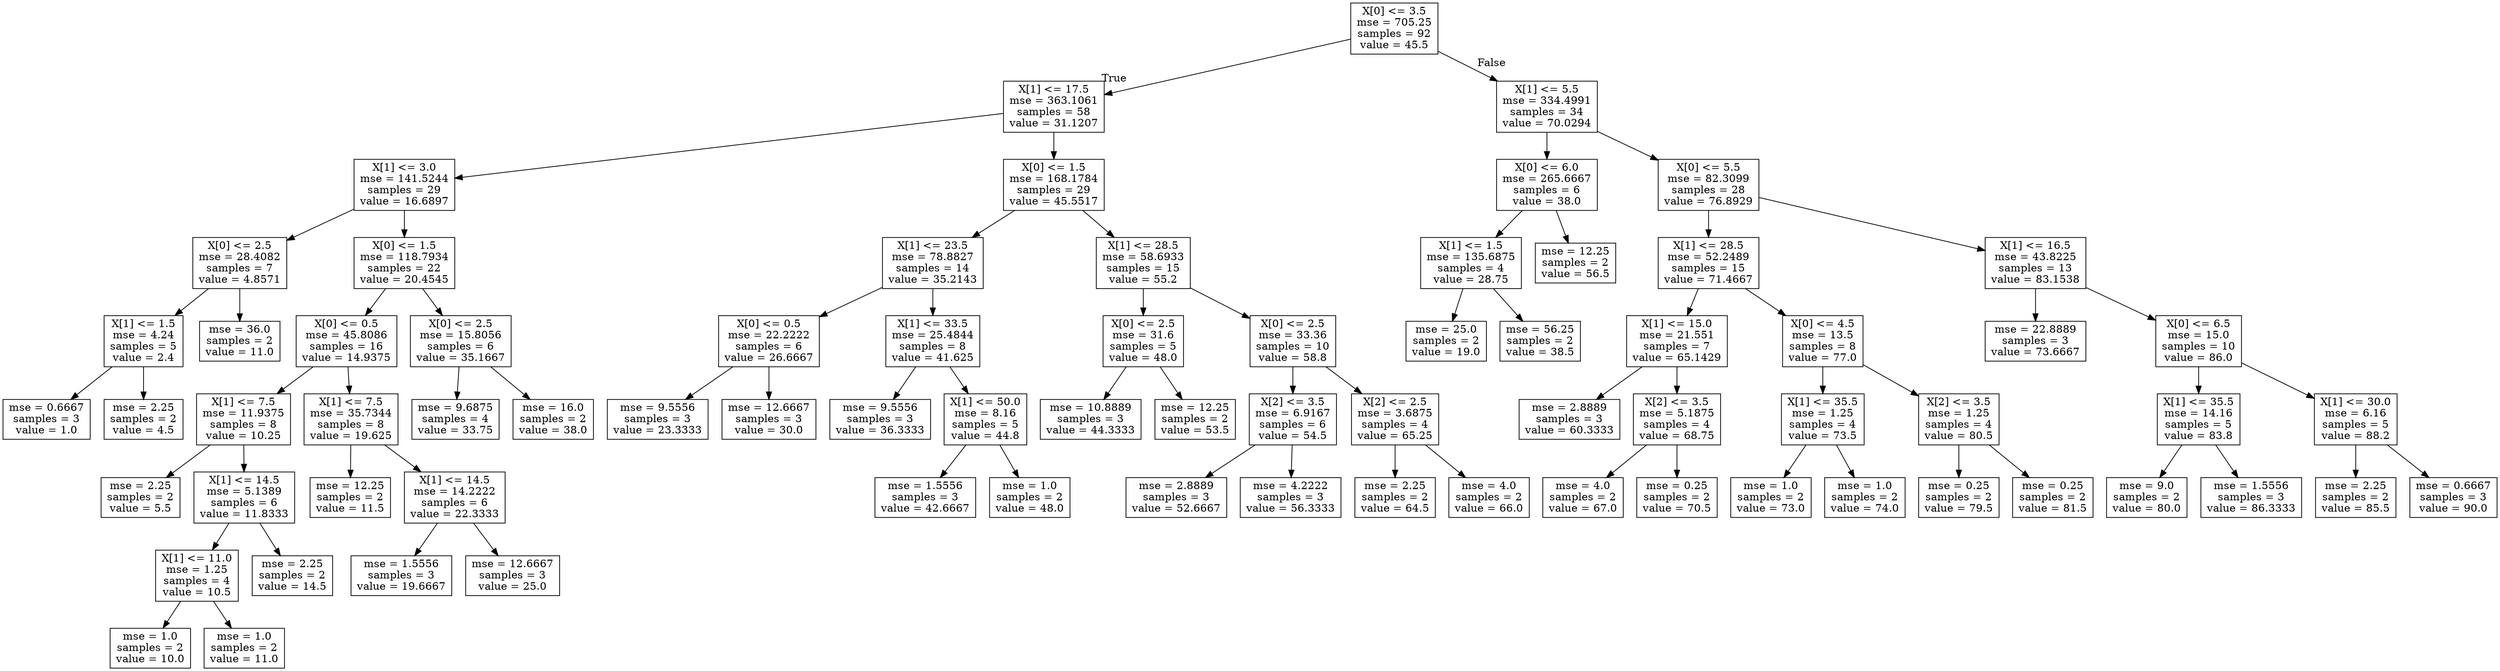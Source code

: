 digraph Tree {
node [shape=box] ;
0 [label="X[0] <= 3.5\nmse = 705.25\nsamples = 92\nvalue = 45.5"] ;
1 [label="X[1] <= 17.5\nmse = 363.1061\nsamples = 58\nvalue = 31.1207"] ;
0 -> 1 [labeldistance=2.5, labelangle=45, headlabel="True"] ;
2 [label="X[1] <= 3.0\nmse = 141.5244\nsamples = 29\nvalue = 16.6897"] ;
1 -> 2 ;
3 [label="X[0] <= 2.5\nmse = 28.4082\nsamples = 7\nvalue = 4.8571"] ;
2 -> 3 ;
4 [label="X[1] <= 1.5\nmse = 4.24\nsamples = 5\nvalue = 2.4"] ;
3 -> 4 ;
5 [label="mse = 0.6667\nsamples = 3\nvalue = 1.0"] ;
4 -> 5 ;
6 [label="mse = 2.25\nsamples = 2\nvalue = 4.5"] ;
4 -> 6 ;
7 [label="mse = 36.0\nsamples = 2\nvalue = 11.0"] ;
3 -> 7 ;
8 [label="X[0] <= 1.5\nmse = 118.7934\nsamples = 22\nvalue = 20.4545"] ;
2 -> 8 ;
9 [label="X[0] <= 0.5\nmse = 45.8086\nsamples = 16\nvalue = 14.9375"] ;
8 -> 9 ;
10 [label="X[1] <= 7.5\nmse = 11.9375\nsamples = 8\nvalue = 10.25"] ;
9 -> 10 ;
11 [label="mse = 2.25\nsamples = 2\nvalue = 5.5"] ;
10 -> 11 ;
12 [label="X[1] <= 14.5\nmse = 5.1389\nsamples = 6\nvalue = 11.8333"] ;
10 -> 12 ;
13 [label="X[1] <= 11.0\nmse = 1.25\nsamples = 4\nvalue = 10.5"] ;
12 -> 13 ;
14 [label="mse = 1.0\nsamples = 2\nvalue = 10.0"] ;
13 -> 14 ;
15 [label="mse = 1.0\nsamples = 2\nvalue = 11.0"] ;
13 -> 15 ;
16 [label="mse = 2.25\nsamples = 2\nvalue = 14.5"] ;
12 -> 16 ;
17 [label="X[1] <= 7.5\nmse = 35.7344\nsamples = 8\nvalue = 19.625"] ;
9 -> 17 ;
18 [label="mse = 12.25\nsamples = 2\nvalue = 11.5"] ;
17 -> 18 ;
19 [label="X[1] <= 14.5\nmse = 14.2222\nsamples = 6\nvalue = 22.3333"] ;
17 -> 19 ;
20 [label="mse = 1.5556\nsamples = 3\nvalue = 19.6667"] ;
19 -> 20 ;
21 [label="mse = 12.6667\nsamples = 3\nvalue = 25.0"] ;
19 -> 21 ;
22 [label="X[0] <= 2.5\nmse = 15.8056\nsamples = 6\nvalue = 35.1667"] ;
8 -> 22 ;
23 [label="mse = 9.6875\nsamples = 4\nvalue = 33.75"] ;
22 -> 23 ;
24 [label="mse = 16.0\nsamples = 2\nvalue = 38.0"] ;
22 -> 24 ;
25 [label="X[0] <= 1.5\nmse = 168.1784\nsamples = 29\nvalue = 45.5517"] ;
1 -> 25 ;
26 [label="X[1] <= 23.5\nmse = 78.8827\nsamples = 14\nvalue = 35.2143"] ;
25 -> 26 ;
27 [label="X[0] <= 0.5\nmse = 22.2222\nsamples = 6\nvalue = 26.6667"] ;
26 -> 27 ;
28 [label="mse = 9.5556\nsamples = 3\nvalue = 23.3333"] ;
27 -> 28 ;
29 [label="mse = 12.6667\nsamples = 3\nvalue = 30.0"] ;
27 -> 29 ;
30 [label="X[1] <= 33.5\nmse = 25.4844\nsamples = 8\nvalue = 41.625"] ;
26 -> 30 ;
31 [label="mse = 9.5556\nsamples = 3\nvalue = 36.3333"] ;
30 -> 31 ;
32 [label="X[1] <= 50.0\nmse = 8.16\nsamples = 5\nvalue = 44.8"] ;
30 -> 32 ;
33 [label="mse = 1.5556\nsamples = 3\nvalue = 42.6667"] ;
32 -> 33 ;
34 [label="mse = 1.0\nsamples = 2\nvalue = 48.0"] ;
32 -> 34 ;
35 [label="X[1] <= 28.5\nmse = 58.6933\nsamples = 15\nvalue = 55.2"] ;
25 -> 35 ;
36 [label="X[0] <= 2.5\nmse = 31.6\nsamples = 5\nvalue = 48.0"] ;
35 -> 36 ;
37 [label="mse = 10.8889\nsamples = 3\nvalue = 44.3333"] ;
36 -> 37 ;
38 [label="mse = 12.25\nsamples = 2\nvalue = 53.5"] ;
36 -> 38 ;
39 [label="X[0] <= 2.5\nmse = 33.36\nsamples = 10\nvalue = 58.8"] ;
35 -> 39 ;
40 [label="X[2] <= 3.5\nmse = 6.9167\nsamples = 6\nvalue = 54.5"] ;
39 -> 40 ;
41 [label="mse = 2.8889\nsamples = 3\nvalue = 52.6667"] ;
40 -> 41 ;
42 [label="mse = 4.2222\nsamples = 3\nvalue = 56.3333"] ;
40 -> 42 ;
43 [label="X[2] <= 2.5\nmse = 3.6875\nsamples = 4\nvalue = 65.25"] ;
39 -> 43 ;
44 [label="mse = 2.25\nsamples = 2\nvalue = 64.5"] ;
43 -> 44 ;
45 [label="mse = 4.0\nsamples = 2\nvalue = 66.0"] ;
43 -> 45 ;
46 [label="X[1] <= 5.5\nmse = 334.4991\nsamples = 34\nvalue = 70.0294"] ;
0 -> 46 [labeldistance=2.5, labelangle=-45, headlabel="False"] ;
47 [label="X[0] <= 6.0\nmse = 265.6667\nsamples = 6\nvalue = 38.0"] ;
46 -> 47 ;
48 [label="X[1] <= 1.5\nmse = 135.6875\nsamples = 4\nvalue = 28.75"] ;
47 -> 48 ;
49 [label="mse = 25.0\nsamples = 2\nvalue = 19.0"] ;
48 -> 49 ;
50 [label="mse = 56.25\nsamples = 2\nvalue = 38.5"] ;
48 -> 50 ;
51 [label="mse = 12.25\nsamples = 2\nvalue = 56.5"] ;
47 -> 51 ;
52 [label="X[0] <= 5.5\nmse = 82.3099\nsamples = 28\nvalue = 76.8929"] ;
46 -> 52 ;
53 [label="X[1] <= 28.5\nmse = 52.2489\nsamples = 15\nvalue = 71.4667"] ;
52 -> 53 ;
54 [label="X[1] <= 15.0\nmse = 21.551\nsamples = 7\nvalue = 65.1429"] ;
53 -> 54 ;
55 [label="mse = 2.8889\nsamples = 3\nvalue = 60.3333"] ;
54 -> 55 ;
56 [label="X[2] <= 3.5\nmse = 5.1875\nsamples = 4\nvalue = 68.75"] ;
54 -> 56 ;
57 [label="mse = 4.0\nsamples = 2\nvalue = 67.0"] ;
56 -> 57 ;
58 [label="mse = 0.25\nsamples = 2\nvalue = 70.5"] ;
56 -> 58 ;
59 [label="X[0] <= 4.5\nmse = 13.5\nsamples = 8\nvalue = 77.0"] ;
53 -> 59 ;
60 [label="X[1] <= 35.5\nmse = 1.25\nsamples = 4\nvalue = 73.5"] ;
59 -> 60 ;
61 [label="mse = 1.0\nsamples = 2\nvalue = 73.0"] ;
60 -> 61 ;
62 [label="mse = 1.0\nsamples = 2\nvalue = 74.0"] ;
60 -> 62 ;
63 [label="X[2] <= 3.5\nmse = 1.25\nsamples = 4\nvalue = 80.5"] ;
59 -> 63 ;
64 [label="mse = 0.25\nsamples = 2\nvalue = 79.5"] ;
63 -> 64 ;
65 [label="mse = 0.25\nsamples = 2\nvalue = 81.5"] ;
63 -> 65 ;
66 [label="X[1] <= 16.5\nmse = 43.8225\nsamples = 13\nvalue = 83.1538"] ;
52 -> 66 ;
67 [label="mse = 22.8889\nsamples = 3\nvalue = 73.6667"] ;
66 -> 67 ;
68 [label="X[0] <= 6.5\nmse = 15.0\nsamples = 10\nvalue = 86.0"] ;
66 -> 68 ;
69 [label="X[1] <= 35.5\nmse = 14.16\nsamples = 5\nvalue = 83.8"] ;
68 -> 69 ;
70 [label="mse = 9.0\nsamples = 2\nvalue = 80.0"] ;
69 -> 70 ;
71 [label="mse = 1.5556\nsamples = 3\nvalue = 86.3333"] ;
69 -> 71 ;
72 [label="X[1] <= 30.0\nmse = 6.16\nsamples = 5\nvalue = 88.2"] ;
68 -> 72 ;
73 [label="mse = 2.25\nsamples = 2\nvalue = 85.5"] ;
72 -> 73 ;
74 [label="mse = 0.6667\nsamples = 3\nvalue = 90.0"] ;
72 -> 74 ;
}